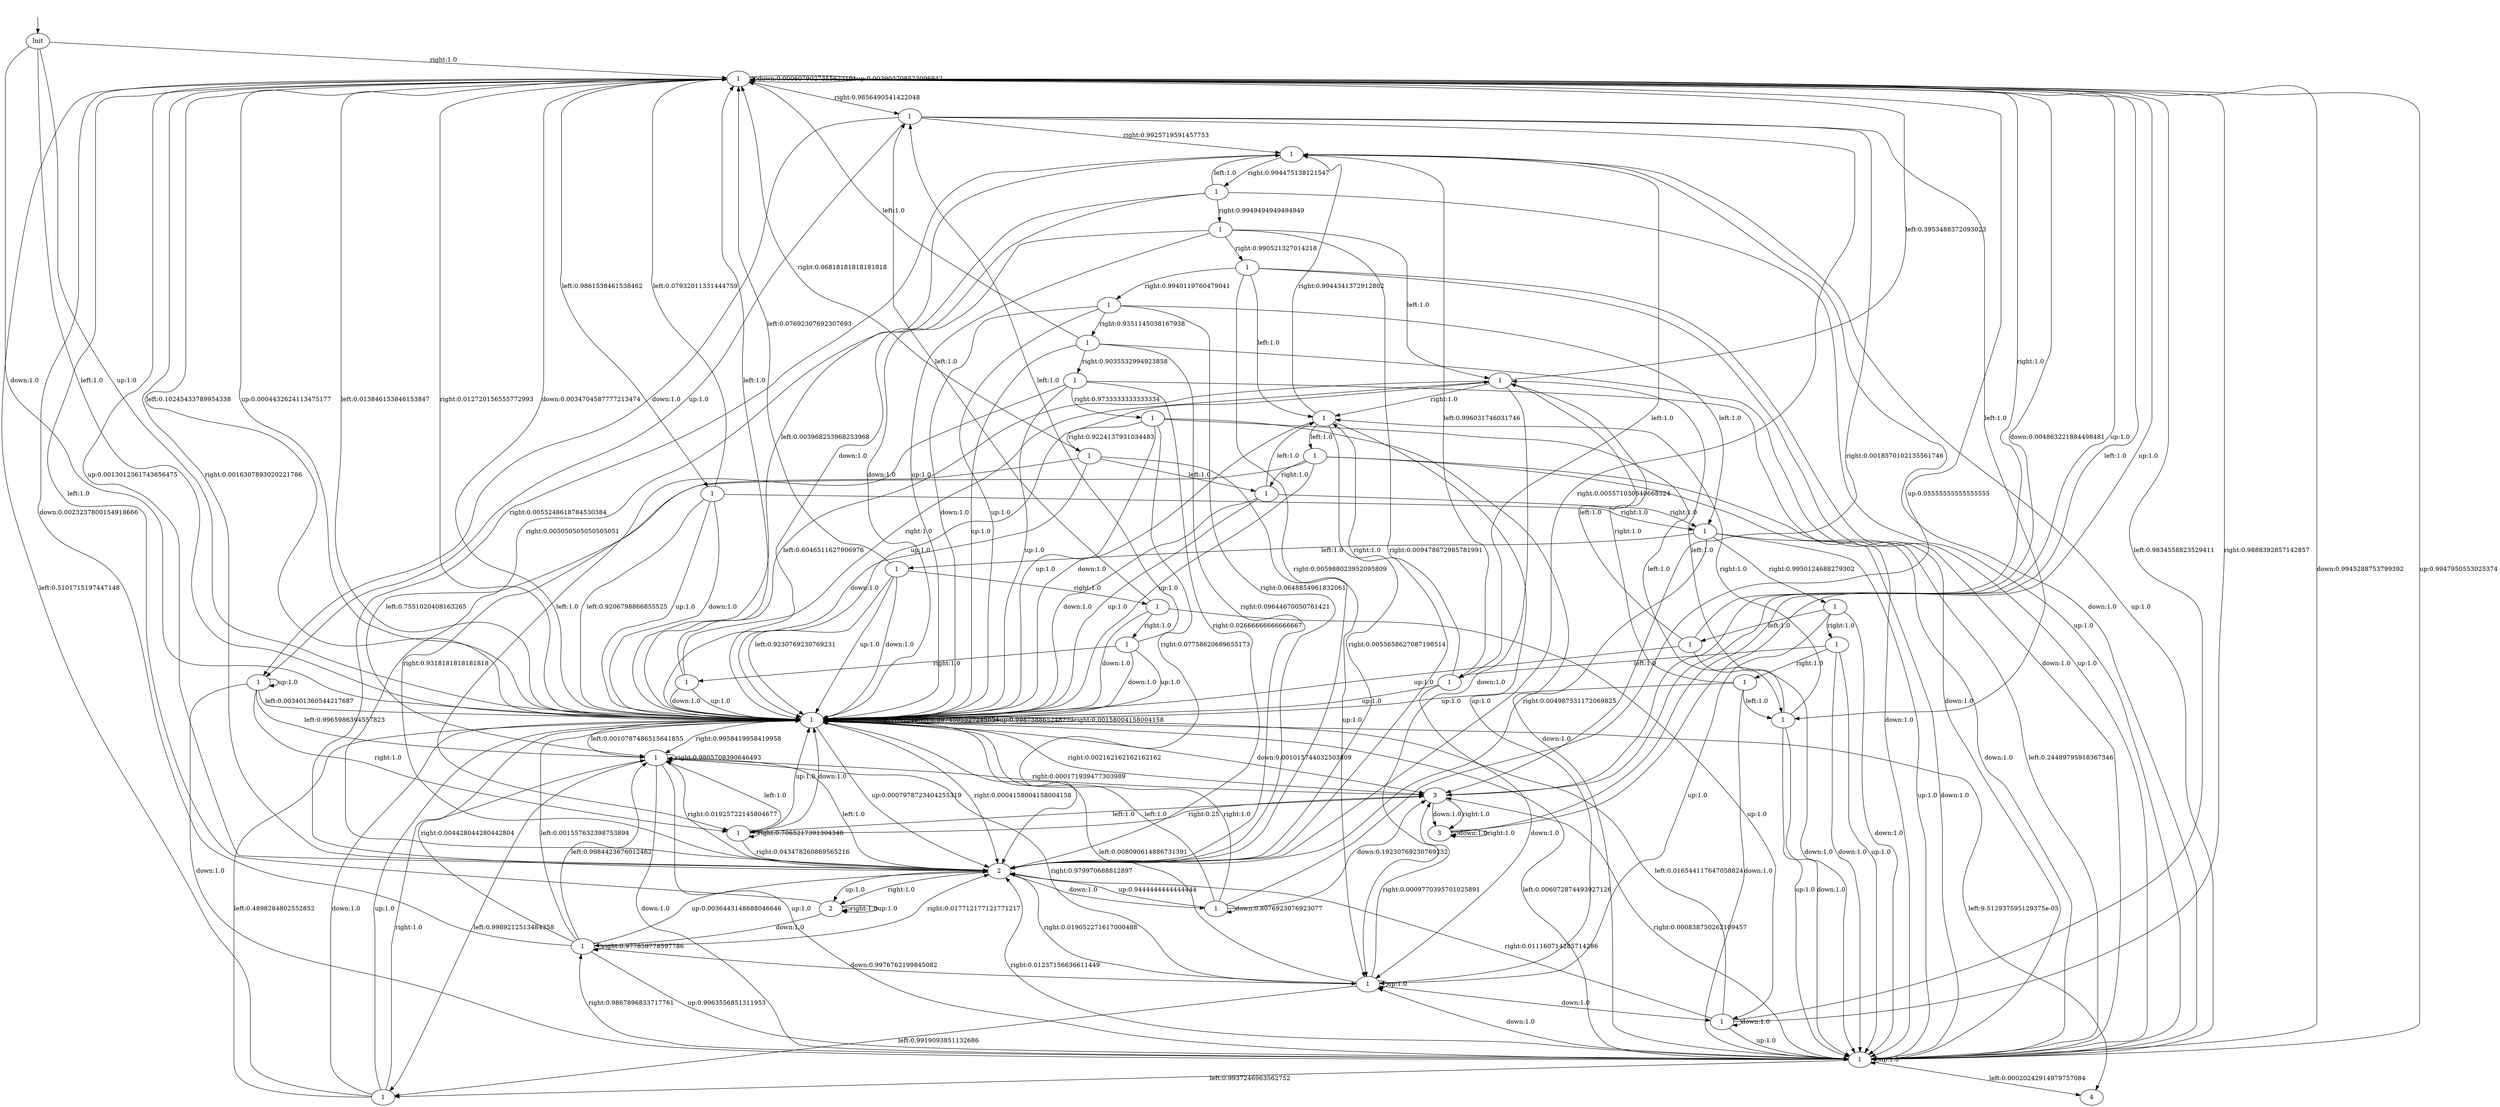digraph "learned_models/simple_showcase" {
q0 [label=Init];
q1 [label=1];
q2 [label=1];
q3 [label=1];
q4 [label=1];
q5 [label=1];
q6 [label=1];
q7 [label=1];
q8 [label=1];
q9 [label=1];
q10 [label=1];
q11 [label=1];
q12 [label=1];
q13 [label=1];
q14 [label=1];
q15 [label=1];
q16 [label=1];
q17 [label=1];
q18 [label=1];
q19 [label=1];
q20 [label=1];
q21 [label=1];
q22 [label=1];
q23 [label=1];
q24 [label=1];
q25 [label=1];
q26 [label=1];
q27 [label=1];
q28 [label=1];
q29 [label=1];
q30 [label=1];
q31 [label=1];
q32 [label=1];
q33 [label=1];
q34 [label=1];
q35 [label=1];
q36 [label=1];
q37 [label=2];
q38 [label=2];
q39 [label=1];
q40 [label=3];
q41 [label=3];
q42 [label=4];
q0 -> q2  [label="down:1.0"];
q0 -> q2  [label="left:1.0"];
q0 -> q2  [label="up:1.0"];
q0 -> q1  [label="right:1.0"];
q1 -> q1  [label="down:0.0006079027355623101"];
q1 -> q6  [label="down:0.9945288753799392"];
q1 -> q40  [label="down:0.004863221884498481"];
q1 -> q1  [label="up:0.003903708523096942"];
q1 -> q6  [label="up:0.9947950553025374"];
q1 -> q37  [label="up:0.0013012361743656475"];
q1 -> q5  [label="left:0.9861538461538462"];
q1 -> q2  [label="left:0.013846153846153847"];
q1 -> q2  [label="right:0.012720156555772993"];
q1 -> q4  [label="right:0.9856490541422048"];
q1 -> q37  [label="right:0.0016307893020221786"];
q2 -> q1  [label="down:0.0034704587777213474"];
q2 -> q2  [label="down:0.9955137971897748"];
q2 -> q40  [label="down:0.001015744032503809"];
q2 -> q1  [label="left:0.10245433789954338"];
q2 -> q2  [label="left:0.8974505327245054"];
q2 -> q42  [label="left:9.512937595129375e-05"];
q2 -> q1  [label="up:0.0004432624113475177"];
q2 -> q2  [label="up:0.998758865248227"];
q2 -> q37  [label="up:0.0007978723404255319"];
q2 -> q2  [label="right:0.00158004158004158"];
q2 -> q40  [label="right:0.002162162162162162"];
q2 -> q3  [label="right:0.9958419958419958"];
q2 -> q37  [label="right:0.0004158004158004158"];
q3 -> q6  [label="down:1.0"];
q3 -> q6  [label="up:1.0"];
q3 -> q13  [label="left:0.9989212513484358"];
q3 -> q2  [label="left:0.0010787486515641855"];
q3 -> q3  [label="right:0.9805708390646493"];
q3 -> q37  [label="right:0.01925722145804677"];
q3 -> q40  [label="right:0.000171939477303989"];
q4 -> q12  [label="down:1.0"];
q4 -> q12  [label="up:1.0"];
q4 -> q11  [label="left:1.0"];
q4 -> q10  [label="right:0.9925719591457753"];
q4 -> q37  [label="right:0.005571030640668524"];
q4 -> q40  [label="right:0.0018570102135561746"];
q5 -> q2  [label="down:1.0"];
q5 -> q2  [label="left:0.9206798866855525"];
q5 -> q1  [label="left:0.07932011331444759"];
q5 -> q2  [label="up:1.0"];
q5 -> q9  [label="right:1.0"];
q6 -> q8  [label="down:1.0"];
q6 -> q13  [label="left:0.9937246963562752"];
q6 -> q2  [label="left:0.006072874493927126"];
q6 -> q42  [label="left:0.00020242914979757084"];
q6 -> q7  [label="right:0.9867896833717761"];
q6 -> q37  [label="right:0.01237156636611449"];
q6 -> q40  [label="right:0.000838750262109457"];
q6 -> q6  [label="up:1.0"];
q7 -> q1  [label="down:0.0023237800154918666"];
q7 -> q8  [label="down:0.9976762199845082"];
q7 -> q3  [label="left:0.9984423676012462"];
q7 -> q2  [label="left:0.001557632398753894"];
q7 -> q2  [label="right:0.004428044280442804"];
q7 -> q7  [label="right:0.977859778597786"];
q7 -> q37  [label="right:0.017712177121771217"];
q7 -> q37  [label="up:0.0036443148688046646"];
q7 -> q6  [label="up:0.9963556851311953"];
q8 -> q21  [label="down:1.0"];
q8 -> q13  [label="left:0.9919093851132686"];
q8 -> q2  [label="left:0.008090614886731391"];
q8 -> q3  [label="right:0.979970688812897"];
q8 -> q37  [label="right:0.019052271617000488"];
q8 -> q40  [label="right:0.0009770395701025891"];
q8 -> q8  [label="up:1.0"];
q9 -> q6  [label="down:1.0"];
q9 -> q6  [label="up:1.0"];
q9 -> q20  [label="left:1.0"];
q9 -> q19  [label="right:0.9950124688279302"];
q9 -> q37  [label="right:0.004987531172069825"];
q10 -> q6  [label="down:1.0"];
q10 -> q6  [label="up:1.0"];
q10 -> q18  [label="left:0.996031746031746"];
q10 -> q2  [label="left:0.003968253968253968"];
q10 -> q17  [label="right:0.994475138121547"];
q10 -> q37  [label="right:0.0055248618784530384"];
q11 -> q6  [label="down:1.0"];
q11 -> q6  [label="up:1.0"];
q11 -> q16  [label="left:1.0"];
q11 -> q15  [label="right:1.0"];
q12 -> q6  [label="down:1.0"];
q12 -> q3  [label="left:0.9965986394557823"];
q12 -> q2  [label="left:0.003401360544217687"];
q12 -> q14  [label="right:1.0"];
q12 -> q12  [label="up:1.0"];
q13 -> q2  [label="down:1.0"];
q13 -> q2  [label="left:0.4898284802552852"];
q13 -> q1  [label="left:0.5101715197447148"];
q13 -> q2  [label="up:1.0"];
q13 -> q3  [label="right:1.0"];
q14 -> q2  [label="down:1.0"];
q14 -> q2  [label="up:1.0"];
q14 -> q3  [label="left:1.0"];
q14 -> q14  [label="right:0.7065217391304348"];
q14 -> q37  [label="right:0.043478260869565216"];
q14 -> q40  [label="right:0.25"];
q15 -> q2  [label="down:1.0"];
q15 -> q26  [label="left:1.0"];
q15 -> q10  [label="right:0.9944341372912802"];
q15 -> q37  [label="right:0.0055658627087198514"];
q15 -> q8  [label="up:1.0"];
q16 -> q8  [label="down:1.0"];
q16 -> q1  [label="left:0.3953488372093023"];
q16 -> q2  [label="left:0.6046511627906976"];
q16 -> q2  [label="up:1.0"];
q16 -> q15  [label="right:1.0"];
q17 -> q2  [label="down:1.0"];
q17 -> q10  [label="left:1.0"];
q17 -> q25  [label="right:0.9949494949494949"];
q17 -> q37  [label="right:0.005050505050505051"];
q17 -> q6  [label="up:1.0"];
q18 -> q8  [label="down:1.0"];
q18 -> q10  [label="left:1.0"];
q18 -> q15  [label="right:1.0"];
q18 -> q2  [label="up:1.0"];
q19 -> q6  [label="down:1.0"];
q19 -> q24  [label="left:1.0"];
q19 -> q23  [label="right:1.0"];
q19 -> q8  [label="up:1.0"];
q20 -> q2  [label="down:1.0"];
q20 -> q2  [label="left:0.9230769230769231"];
q20 -> q1  [label="left:0.07692307692307693"];
q20 -> q2  [label="up:1.0"];
q20 -> q22  [label="right:1.0"];
q21 -> q21  [label="down:1.0"];
q21 -> q1  [label="left:0.9834558823529411"];
q21 -> q2  [label="left:0.016544117647058824"];
q21 -> q1  [label="right:0.9888392857142857"];
q21 -> q37  [label="right:0.011160714285714286"];
q21 -> q6  [label="up:1.0"];
q22 -> q2  [label="down:1.0"];
q22 -> q4  [label="left:1.0"];
q22 -> q30  [label="right:1.0"];
q22 -> q21  [label="up:1.0"];
q23 -> q6  [label="down:1.0"];
q23 -> q6  [label="up:1.0"];
q23 -> q18  [label="left:1.0"];
q23 -> q29  [label="right:1.0"];
q24 -> q6  [label="down:1.0"];
q24 -> q16  [label="left:1.0"];
q24 -> q1  [label="right:1.0"];
q24 -> q2  [label="up:1.0"];
q25 -> q2  [label="down:1.0"];
q25 -> q2  [label="up:1.0"];
q25 -> q16  [label="left:1.0"];
q25 -> q28  [label="right:0.990521327014218"];
q25 -> q37  [label="right:0.009478672985781991"];
q26 -> q6  [label="down:1.0"];
q26 -> q6  [label="left:0.24489795918367346"];
q26 -> q3  [label="left:0.7551020408163265"];
q26 -> q27  [label="right:1.0"];
q26 -> q2  [label="up:1.0"];
q27 -> q2  [label="down:1.0"];
q27 -> q2  [label="up:1.0"];
q27 -> q15  [label="left:1.0"];
q27 -> q9  [label="right:1.0"];
q28 -> q6  [label="down:1.0"];
q28 -> q6  [label="up:1.0"];
q28 -> q15  [label="left:1.0"];
q28 -> q32  [label="right:0.9940119760479041"];
q28 -> q37  [label="right:0.005988023952095809"];
q29 -> q6  [label="down:1.0"];
q29 -> q11  [label="left:1.0"];
q29 -> q16  [label="right:1.0"];
q29 -> q2  [label="up:1.0"];
q30 -> q2  [label="down:1.0"];
q30 -> q2  [label="up:1.0"];
q30 -> q4  [label="left:1.0"];
q30 -> q31  [label="right:1.0"];
q31 -> q2  [label="down:1.0"];
q31 -> q2  [label="up:1.0"];
q31 -> q1  [label="left:1.0"];
q31 -> q16  [label="right:1.0"];
q32 -> q2  [label="down:1.0"];
q32 -> q2  [label="up:1.0"];
q32 -> q9  [label="left:1.0"];
q32 -> q33  [label="right:0.9351145038167938"];
q32 -> q37  [label="right:0.0648854961832061"];
q33 -> q6  [label="down:1.0"];
q33 -> q1  [label="left:1.0"];
q33 -> q34  [label="right:0.9035532994923858"];
q33 -> q37  [label="right:0.09644670050761421"];
q33 -> q2  [label="up:1.0"];
q34 -> q6  [label="down:1.0"];
q34 -> q14  [label="left:1.0"];
q34 -> q35  [label="right:0.9733333333333334"];
q34 -> q37  [label="right:0.02666666666666667"];
q34 -> q2  [label="up:1.0"];
q35 -> q6  [label="down:1.0"];
q35 -> q11  [label="left:1.0"];
q35 -> q36  [label="right:0.9224137931034483"];
q35 -> q37  [label="right:0.07758620689655173"];
q35 -> q2  [label="up:1.0"];
q36 -> q2  [label="down:1.0"];
q36 -> q27  [label="left:1.0"];
q36 -> q1  [label="right:0.06818181818181818"];
q36 -> q37  [label="right:0.9318181818181818"];
q36 -> q8  [label="up:1.0"];
q37 -> q39  [label="down:1.0"];
q37 -> q3  [label="left:1.0"];
q37 -> q38  [label="right:1.0"];
q37 -> q38  [label="up:1.0"];
q38 -> q7  [label="down:1.0"];
q38 -> q1  [label="left:1.0"];
q38 -> q38  [label="right:1.0"];
q38 -> q38  [label="up:1.0"];
q39 -> q39  [label="down:0.8076923076923077"];
q39 -> q40  [label="down:0.19230769230769232"];
q39 -> q2  [label="left:1.0"];
q39 -> q2  [label="right:1.0"];
q39 -> q1  [label="up:0.05555555555555555"];
q39 -> q37  [label="up:0.9444444444444444"];
q40 -> q41  [label="down:1.0"];
q40 -> q41  [label="right:1.0"];
q40 -> q14  [label="left:1.0"];
q40 -> q1  [label="up:1.0"];
q41 -> q41  [label="down:1.0"];
q41 -> q41  [label="right:1.0"];
q41 -> q1  [label="left:1.0"];
q41 -> q1  [label="up:1.0"];
__start0 [label="", shape=none];
__start0 -> q0  [label=""];
}
